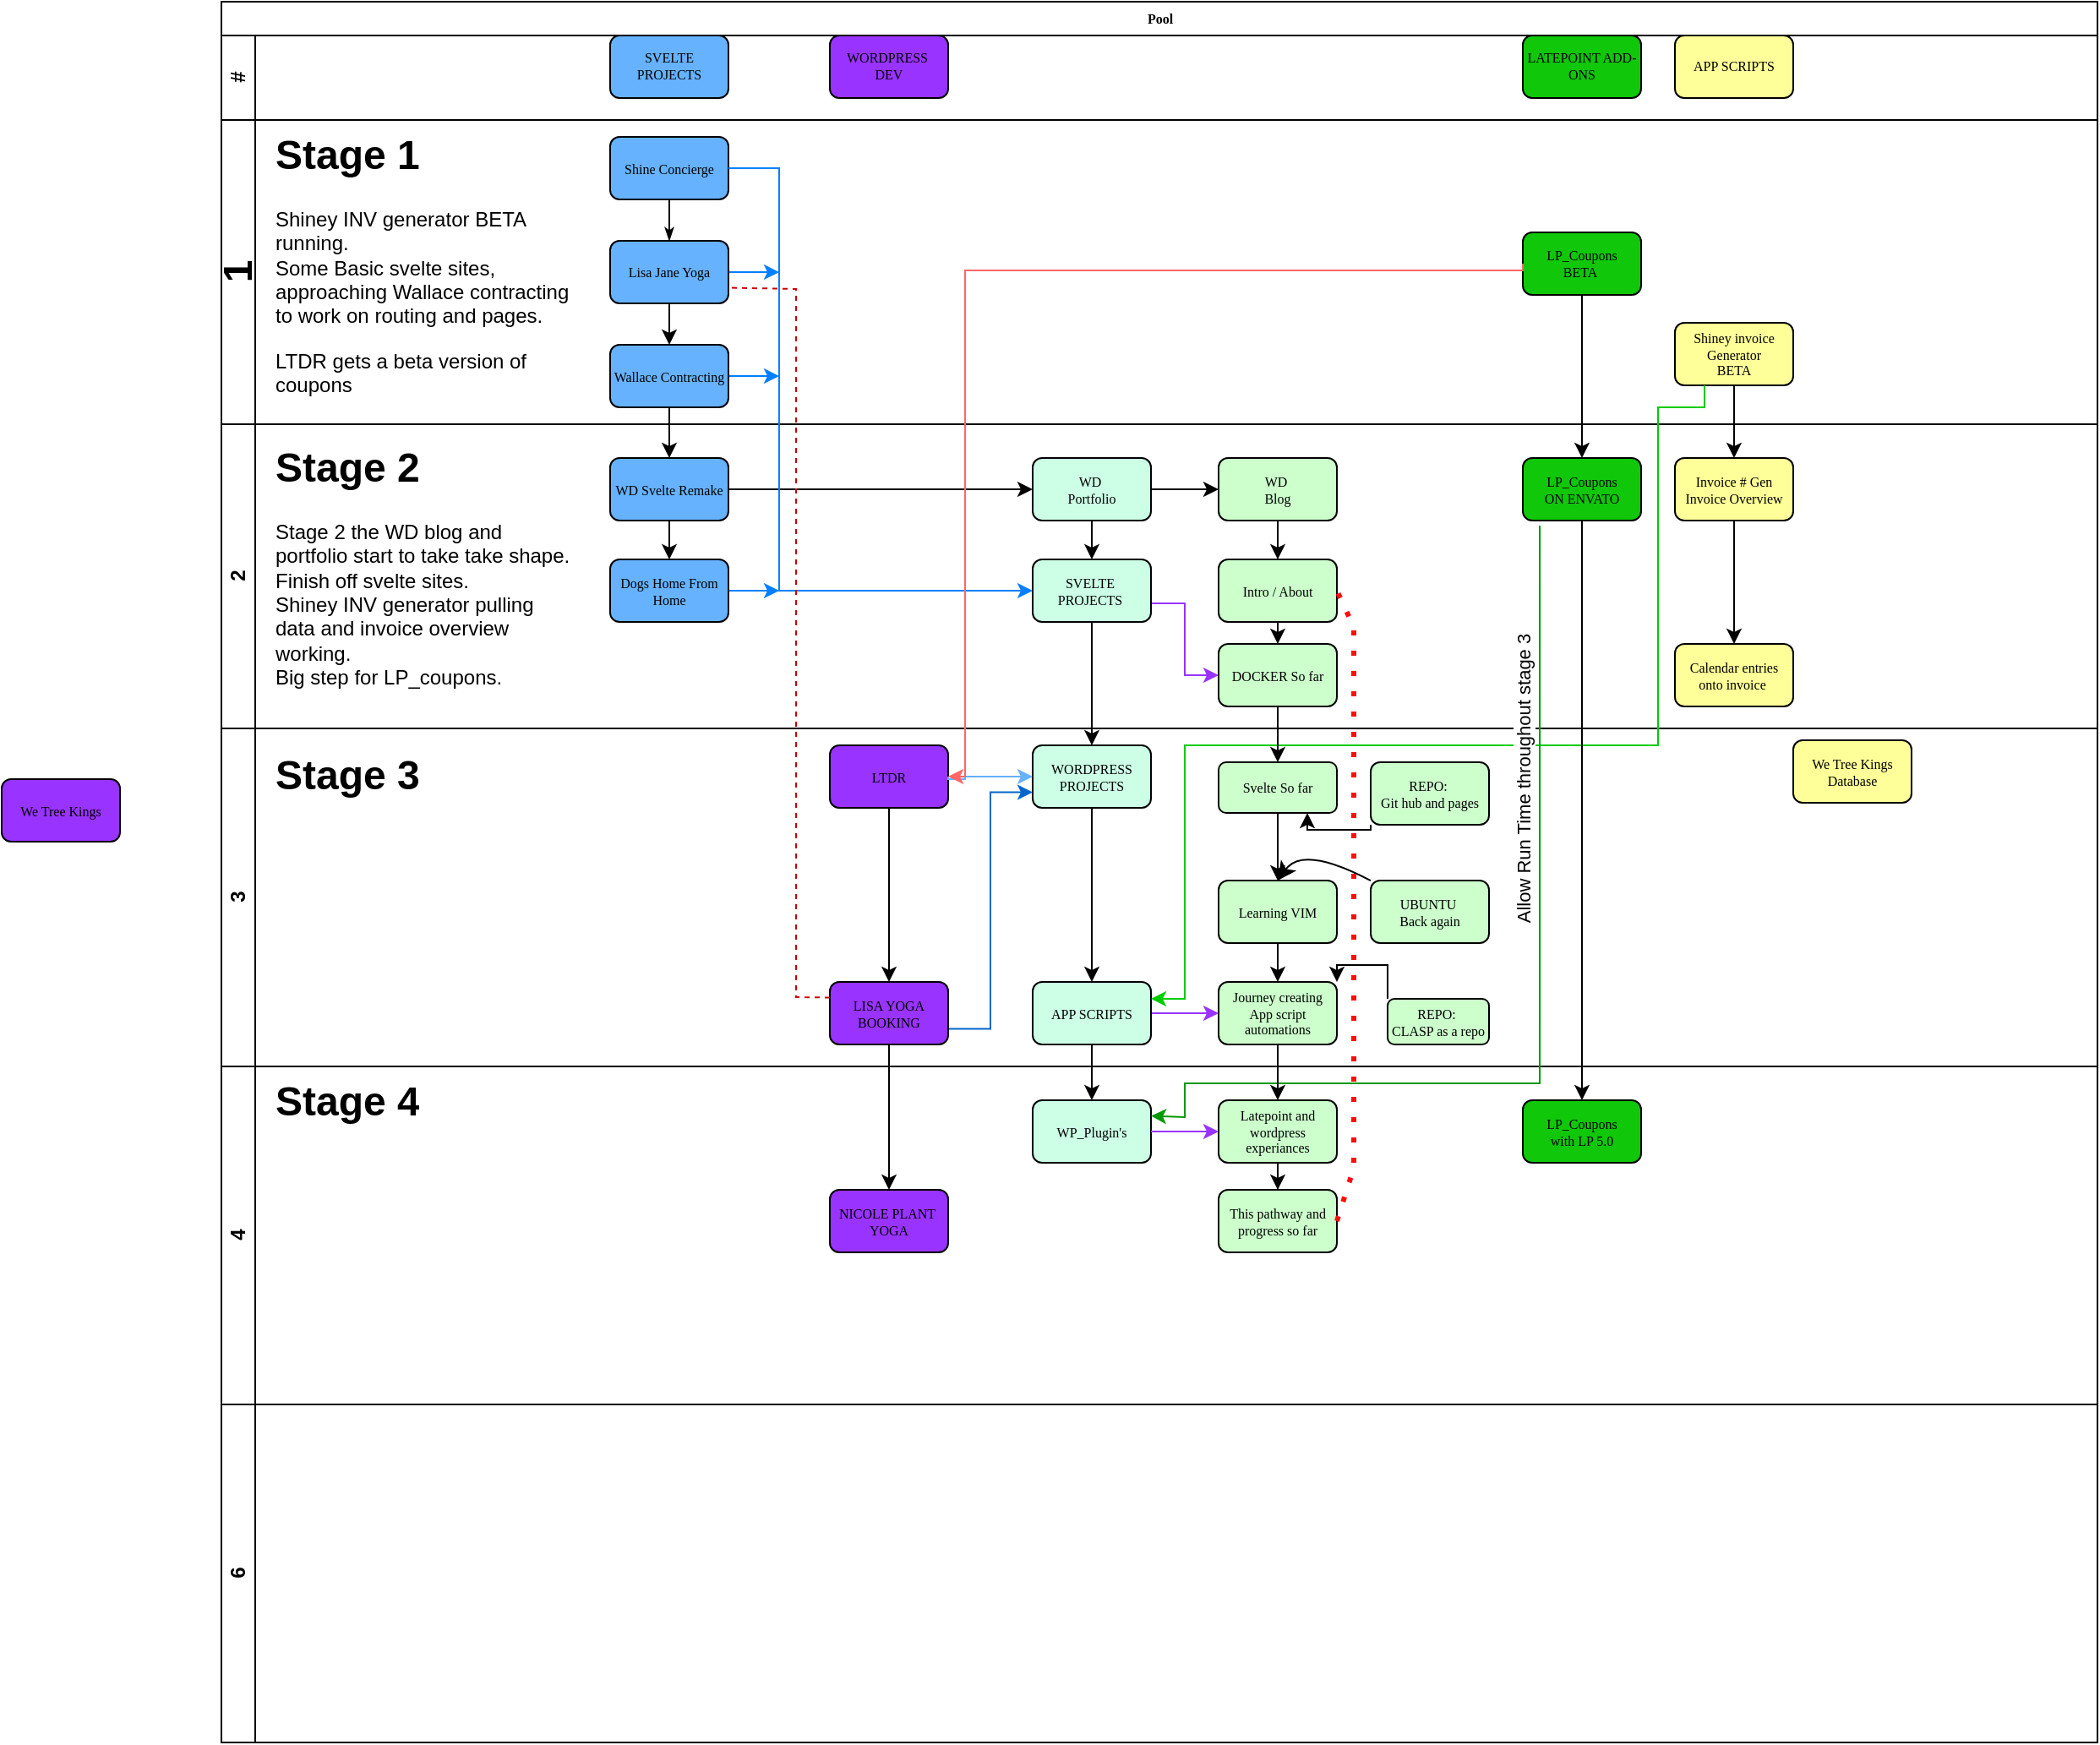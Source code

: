 <mxfile version="24.7.12">
  <diagram name="Page-1" id="c7488fd3-1785-93aa-aadb-54a6760d102a">
    <mxGraphModel dx="1171" dy="573" grid="1" gridSize="10" guides="1" tooltips="1" connect="1" arrows="1" fold="1" page="1" pageScale="1" pageWidth="1100" pageHeight="850" background="none" math="0" shadow="0">
      <root>
        <mxCell id="0" />
        <mxCell id="1" parent="0" />
        <mxCell id="2b4e8129b02d487f-1" value="Pool" style="swimlane;html=1;childLayout=stackLayout;horizontal=1;startSize=20;horizontalStack=0;rounded=0;shadow=0;labelBackgroundColor=none;strokeWidth=1;fontFamily=Verdana;fontSize=8;align=center;" parent="1" vertex="1">
          <mxGeometry x="150" y="90" width="1110" height="1030" as="geometry">
            <mxRectangle x="170" y="80" width="60" height="20" as="alternateBounds" />
          </mxGeometry>
        </mxCell>
        <mxCell id="2b4e8129b02d487f-2" value="#" style="swimlane;html=1;startSize=20;horizontal=0;" parent="2b4e8129b02d487f-1" vertex="1">
          <mxGeometry y="20" width="1110" height="50" as="geometry">
            <mxRectangle y="20" width="880" height="30" as="alternateBounds" />
          </mxGeometry>
        </mxCell>
        <mxCell id="45J83I2L-TXOmdsXCZDt-8" value="SVELTE PROJECTS" style="rounded=1;whiteSpace=wrap;html=1;shadow=0;labelBackgroundColor=none;strokeWidth=1;fontFamily=Verdana;fontSize=8;align=center;fillColor=#66B2FF;" parent="2b4e8129b02d487f-2" vertex="1">
          <mxGeometry x="230" y="-2.842e-14" width="70" height="37" as="geometry" />
        </mxCell>
        <mxCell id="45J83I2L-TXOmdsXCZDt-49" value="WORDPRESS&amp;nbsp;&lt;br&gt;DEV" style="rounded=1;whiteSpace=wrap;html=1;shadow=0;labelBackgroundColor=none;strokeWidth=1;fontFamily=Verdana;fontSize=8;align=center;fillColor=#9933FF;" parent="2b4e8129b02d487f-2" vertex="1">
          <mxGeometry x="360" y="-5.684e-14" width="70" height="37" as="geometry" />
        </mxCell>
        <mxCell id="45J83I2L-TXOmdsXCZDt-10" value="LATEPOINT ADD-ONS" style="rounded=1;whiteSpace=wrap;html=1;shadow=0;labelBackgroundColor=none;strokeWidth=1;fontFamily=Verdana;fontSize=8;align=center;fillColor=#10C70A;" parent="2b4e8129b02d487f-2" vertex="1">
          <mxGeometry x="770" y="-2.842e-14" width="70" height="37" as="geometry" />
        </mxCell>
        <mxCell id="45J83I2L-TXOmdsXCZDt-12" value="APP SCRIPTS" style="rounded=1;whiteSpace=wrap;html=1;shadow=0;labelBackgroundColor=none;strokeWidth=1;fontFamily=Verdana;fontSize=8;align=center;fillColor=#FFFF99;" parent="2b4e8129b02d487f-2" vertex="1">
          <mxGeometry x="860" y="-2.842e-14" width="70" height="37" as="geometry" />
        </mxCell>
        <mxCell id="45J83I2L-TXOmdsXCZDt-28" value="" style="edgeStyle=orthogonalEdgeStyle;rounded=0;orthogonalLoop=1;jettySize=auto;html=1;" parent="2b4e8129b02d487f-1" source="45J83I2L-TXOmdsXCZDt-9" target="45J83I2L-TXOmdsXCZDt-27" edge="1">
          <mxGeometry relative="1" as="geometry" />
        </mxCell>
        <mxCell id="45J83I2L-TXOmdsXCZDt-19" value="" style="edgeStyle=orthogonalEdgeStyle;rounded=0;orthogonalLoop=1;jettySize=auto;html=1;entryX=0.5;entryY=0;entryDx=0;entryDy=0;" parent="2b4e8129b02d487f-1" source="45J83I2L-TXOmdsXCZDt-13" target="45J83I2L-TXOmdsXCZDt-20" edge="1">
          <mxGeometry relative="1" as="geometry">
            <mxPoint x="180" y="323" as="targetPoint" />
          </mxGeometry>
        </mxCell>
        <mxCell id="2b4e8129b02d487f-3" value="&lt;h1&gt;1&lt;/h1&gt;" style="swimlane;html=1;startSize=20;horizontal=0;" parent="2b4e8129b02d487f-1" vertex="1">
          <mxGeometry y="70" width="1110" height="180" as="geometry">
            <mxRectangle y="70" width="880" height="30" as="alternateBounds" />
          </mxGeometry>
        </mxCell>
        <mxCell id="2b4e8129b02d487f-6" value="Shine Concierge" style="rounded=1;whiteSpace=wrap;html=1;shadow=0;labelBackgroundColor=none;strokeWidth=1;fontFamily=Verdana;fontSize=8;align=center;fillColor=#66B2FF;" parent="2b4e8129b02d487f-3" vertex="1">
          <mxGeometry x="230" y="10.0" width="70" height="37" as="geometry" />
        </mxCell>
        <mxCell id="45J83I2L-TXOmdsXCZDt-118" style="edgeStyle=orthogonalEdgeStyle;rounded=0;orthogonalLoop=1;jettySize=auto;html=1;exitX=1;exitY=0.5;exitDx=0;exitDy=0;strokeColor=#007FFF;" parent="2b4e8129b02d487f-3" source="2b4e8129b02d487f-12" edge="1">
          <mxGeometry relative="1" as="geometry">
            <mxPoint x="330" y="90.333" as="targetPoint" />
          </mxGeometry>
        </mxCell>
        <mxCell id="2b4e8129b02d487f-12" value="Lisa Jane Yoga" style="rounded=1;whiteSpace=wrap;html=1;shadow=0;labelBackgroundColor=none;strokeWidth=1;fontFamily=Verdana;fontSize=8;align=center;fillColor=#66B2FF;" parent="2b4e8129b02d487f-3" vertex="1">
          <mxGeometry x="230" y="71.5" width="70" height="37" as="geometry" />
        </mxCell>
        <mxCell id="2b4e8129b02d487f-24" style="edgeStyle=orthogonalEdgeStyle;rounded=0;html=1;labelBackgroundColor=none;startArrow=none;startFill=0;startSize=5;endArrow=classicThin;endFill=1;endSize=5;jettySize=auto;orthogonalLoop=1;strokeWidth=1;fontFamily=Verdana;fontSize=8" parent="2b4e8129b02d487f-3" source="2b4e8129b02d487f-6" target="2b4e8129b02d487f-12" edge="1">
          <mxGeometry relative="1" as="geometry" />
        </mxCell>
        <mxCell id="45J83I2L-TXOmdsXCZDt-9" value="LP_Coupons&lt;br&gt;BETA&amp;nbsp;" style="rounded=1;whiteSpace=wrap;html=1;shadow=0;labelBackgroundColor=none;strokeWidth=1;fontFamily=Verdana;fontSize=8;align=center;fillColor=#10C70A;" parent="2b4e8129b02d487f-3" vertex="1">
          <mxGeometry x="770" y="66.5" width="70" height="37" as="geometry" />
        </mxCell>
        <mxCell id="45J83I2L-TXOmdsXCZDt-11" value="Shiney invoice Generator&lt;br&gt;BETA" style="rounded=1;whiteSpace=wrap;html=1;shadow=0;labelBackgroundColor=none;strokeWidth=1;fontFamily=Verdana;fontSize=8;align=center;fillColor=#FFFF99;" parent="2b4e8129b02d487f-3" vertex="1">
          <mxGeometry x="860" y="120" width="70" height="37" as="geometry" />
        </mxCell>
        <mxCell id="45J83I2L-TXOmdsXCZDt-119" style="edgeStyle=orthogonalEdgeStyle;rounded=0;orthogonalLoop=1;jettySize=auto;html=1;exitX=1;exitY=0.5;exitDx=0;exitDy=0;strokeColor=#007FFF;" parent="2b4e8129b02d487f-3" source="45J83I2L-TXOmdsXCZDt-13" edge="1">
          <mxGeometry relative="1" as="geometry">
            <mxPoint x="330" y="151.667" as="targetPoint" />
          </mxGeometry>
        </mxCell>
        <mxCell id="45J83I2L-TXOmdsXCZDt-13" value="Wallace Contracting" style="rounded=1;whiteSpace=wrap;html=1;shadow=0;labelBackgroundColor=none;strokeWidth=1;fontFamily=Verdana;fontSize=8;align=center;fillColor=#66B2FF;" parent="2b4e8129b02d487f-3" vertex="1">
          <mxGeometry x="230" y="133.0" width="70" height="37" as="geometry" />
        </mxCell>
        <mxCell id="45J83I2L-TXOmdsXCZDt-14" value="" style="endArrow=classic;html=1;rounded=0;exitX=0.5;exitY=1;exitDx=0;exitDy=0;entryX=0.5;entryY=0;entryDx=0;entryDy=0;" parent="2b4e8129b02d487f-3" source="2b4e8129b02d487f-12" target="45J83I2L-TXOmdsXCZDt-13" edge="1">
          <mxGeometry width="50" height="50" relative="1" as="geometry">
            <mxPoint x="350" y="210" as="sourcePoint" />
            <mxPoint x="400" y="160" as="targetPoint" />
          </mxGeometry>
        </mxCell>
        <mxCell id="45J83I2L-TXOmdsXCZDt-123" value="&lt;h1 style=&quot;margin-top: 0px;&quot;&gt;Stage 1&lt;/h1&gt;&lt;p&gt;Shiney INV generator BETA running.&amp;nbsp;&lt;br&gt;Some Basic svelte sites, approaching Wallace contracting to work on routing and pages.&lt;/p&gt;&lt;p&gt;LTDR gets a beta version of coupons&amp;nbsp;&lt;br&gt;&lt;br&gt;&lt;br&gt;&lt;/p&gt;" style="text;html=1;whiteSpace=wrap;overflow=hidden;rounded=0;" parent="2b4e8129b02d487f-3" vertex="1">
          <mxGeometry x="30" width="180" height="170" as="geometry" />
        </mxCell>
        <mxCell id="2b4e8129b02d487f-4" value="2" style="swimlane;html=1;startSize=20;horizontal=0;" parent="2b4e8129b02d487f-1" vertex="1">
          <mxGeometry y="250" width="1110" height="180" as="geometry" />
        </mxCell>
        <mxCell id="45J83I2L-TXOmdsXCZDt-24" value="" style="edgeStyle=orthogonalEdgeStyle;rounded=0;orthogonalLoop=1;jettySize=auto;html=1;" parent="2b4e8129b02d487f-4" source="45J83I2L-TXOmdsXCZDt-20" target="45J83I2L-TXOmdsXCZDt-23" edge="1">
          <mxGeometry relative="1" as="geometry" />
        </mxCell>
        <mxCell id="45J83I2L-TXOmdsXCZDt-39" value="" style="edgeStyle=orthogonalEdgeStyle;rounded=0;orthogonalLoop=1;jettySize=auto;html=1;" parent="2b4e8129b02d487f-4" source="45J83I2L-TXOmdsXCZDt-20" target="45J83I2L-TXOmdsXCZDt-38" edge="1">
          <mxGeometry relative="1" as="geometry" />
        </mxCell>
        <mxCell id="45J83I2L-TXOmdsXCZDt-20" value="WD Svelte Remake" style="rounded=1;whiteSpace=wrap;html=1;shadow=0;labelBackgroundColor=none;strokeWidth=1;fontFamily=Verdana;fontSize=8;align=center;fillColor=#66B2FF;" parent="2b4e8129b02d487f-4" vertex="1">
          <mxGeometry x="230" y="20.0" width="70" height="37" as="geometry" />
        </mxCell>
        <mxCell id="45J83I2L-TXOmdsXCZDt-26" value="" style="edgeStyle=orthogonalEdgeStyle;rounded=0;orthogonalLoop=1;jettySize=auto;html=1;" parent="2b4e8129b02d487f-4" source="45J83I2L-TXOmdsXCZDt-23" target="45J83I2L-TXOmdsXCZDt-25" edge="1">
          <mxGeometry relative="1" as="geometry" />
        </mxCell>
        <mxCell id="45J83I2L-TXOmdsXCZDt-30" value="" style="edgeStyle=orthogonalEdgeStyle;rounded=0;orthogonalLoop=1;jettySize=auto;html=1;" parent="2b4e8129b02d487f-4" source="45J83I2L-TXOmdsXCZDt-23" target="45J83I2L-TXOmdsXCZDt-29" edge="1">
          <mxGeometry relative="1" as="geometry" />
        </mxCell>
        <mxCell id="45J83I2L-TXOmdsXCZDt-23" value="WD&amp;nbsp;&lt;br&gt;Portfolio" style="rounded=1;whiteSpace=wrap;html=1;shadow=0;labelBackgroundColor=none;strokeWidth=1;fontFamily=Verdana;fontSize=8;align=center;fillColor=#CCFFE6;" parent="2b4e8129b02d487f-4" vertex="1">
          <mxGeometry x="480" y="20.0" width="70" height="37" as="geometry" />
        </mxCell>
        <mxCell id="45J83I2L-TXOmdsXCZDt-32" value="" style="edgeStyle=orthogonalEdgeStyle;rounded=0;orthogonalLoop=1;jettySize=auto;html=1;" parent="2b4e8129b02d487f-4" source="45J83I2L-TXOmdsXCZDt-25" target="45J83I2L-TXOmdsXCZDt-31" edge="1">
          <mxGeometry relative="1" as="geometry" />
        </mxCell>
        <mxCell id="45J83I2L-TXOmdsXCZDt-25" value="WD&amp;nbsp;&lt;br&gt;Blog" style="rounded=1;whiteSpace=wrap;html=1;shadow=0;labelBackgroundColor=none;strokeWidth=1;fontFamily=Verdana;fontSize=8;align=center;fillColor=#CCFFCC;" parent="2b4e8129b02d487f-4" vertex="1">
          <mxGeometry x="590" y="20.0" width="70" height="37" as="geometry" />
        </mxCell>
        <mxCell id="45J83I2L-TXOmdsXCZDt-37" style="edgeStyle=orthogonalEdgeStyle;rounded=0;orthogonalLoop=1;jettySize=auto;html=1;exitX=1;exitY=0.5;exitDx=0;exitDy=0;entryX=0;entryY=0.5;entryDx=0;entryDy=0;strokeColor=#9933FF;" parent="2b4e8129b02d487f-4" source="45J83I2L-TXOmdsXCZDt-29" target="45J83I2L-TXOmdsXCZDt-35" edge="1">
          <mxGeometry relative="1" as="geometry">
            <mxPoint x="430" y="168.5" as="targetPoint" />
            <Array as="points">
              <mxPoint x="550" y="106" />
              <mxPoint x="570" y="106" />
              <mxPoint x="570" y="149" />
            </Array>
          </mxGeometry>
        </mxCell>
        <mxCell id="45J83I2L-TXOmdsXCZDt-29" value="SVELTE&amp;nbsp;&lt;br&gt;PROJECTS&amp;nbsp;" style="rounded=1;whiteSpace=wrap;html=1;shadow=0;labelBackgroundColor=none;strokeWidth=1;fontFamily=Verdana;fontSize=8;align=center;fillColor=#CCFFE6;" parent="2b4e8129b02d487f-4" vertex="1">
          <mxGeometry x="480" y="80" width="70" height="37" as="geometry" />
        </mxCell>
        <mxCell id="45J83I2L-TXOmdsXCZDt-84" style="edgeStyle=orthogonalEdgeStyle;rounded=0;orthogonalLoop=1;jettySize=auto;html=1;exitX=0.5;exitY=1;exitDx=0;exitDy=0;entryX=0.5;entryY=0;entryDx=0;entryDy=0;" parent="2b4e8129b02d487f-4" source="45J83I2L-TXOmdsXCZDt-31" target="45J83I2L-TXOmdsXCZDt-35" edge="1">
          <mxGeometry relative="1" as="geometry" />
        </mxCell>
        <mxCell id="45J83I2L-TXOmdsXCZDt-31" value="Intro / About" style="rounded=1;whiteSpace=wrap;html=1;shadow=0;labelBackgroundColor=none;strokeWidth=1;fontFamily=Verdana;fontSize=8;align=center;fillColor=#CCFFCC;" parent="2b4e8129b02d487f-4" vertex="1">
          <mxGeometry x="590" y="80" width="70" height="37" as="geometry" />
        </mxCell>
        <mxCell id="45J83I2L-TXOmdsXCZDt-27" value="LP_Coupons&lt;br&gt;ON ENVATO" style="rounded=1;whiteSpace=wrap;html=1;shadow=0;labelBackgroundColor=none;strokeWidth=1;fontFamily=Verdana;fontSize=8;align=center;fillColor=#10C70A;" parent="2b4e8129b02d487f-4" vertex="1">
          <mxGeometry x="770" y="20" width="70" height="37" as="geometry" />
        </mxCell>
        <mxCell id="45J83I2L-TXOmdsXCZDt-35" value="DOCKER So far" style="rounded=1;whiteSpace=wrap;html=1;shadow=0;labelBackgroundColor=none;strokeWidth=1;fontFamily=Verdana;fontSize=8;align=center;fillColor=#CCFFCC;" parent="2b4e8129b02d487f-4" vertex="1">
          <mxGeometry x="590" y="130" width="70" height="37" as="geometry" />
        </mxCell>
        <mxCell id="45J83I2L-TXOmdsXCZDt-120" style="edgeStyle=orthogonalEdgeStyle;rounded=0;orthogonalLoop=1;jettySize=auto;html=1;exitX=1;exitY=0.5;exitDx=0;exitDy=0;strokeColor=#007FFF;" parent="2b4e8129b02d487f-4" source="45J83I2L-TXOmdsXCZDt-38" edge="1">
          <mxGeometry relative="1" as="geometry">
            <mxPoint x="330" y="98.333" as="targetPoint" />
          </mxGeometry>
        </mxCell>
        <mxCell id="45J83I2L-TXOmdsXCZDt-38" value="Dogs Home From Home" style="rounded=1;whiteSpace=wrap;html=1;shadow=0;labelBackgroundColor=none;strokeWidth=1;fontFamily=Verdana;fontSize=8;align=center;fillColor=#66B2FF;" parent="2b4e8129b02d487f-4" vertex="1">
          <mxGeometry x="230" y="80" width="70" height="37" as="geometry" />
        </mxCell>
        <mxCell id="45J83I2L-TXOmdsXCZDt-127" value="" style="edgeStyle=orthogonalEdgeStyle;rounded=0;orthogonalLoop=1;jettySize=auto;html=1;" parent="2b4e8129b02d487f-4" source="45J83I2L-TXOmdsXCZDt-124" target="45J83I2L-TXOmdsXCZDt-126" edge="1">
          <mxGeometry relative="1" as="geometry" />
        </mxCell>
        <mxCell id="45J83I2L-TXOmdsXCZDt-124" value="Invoice # Gen&lt;br&gt;Invoice Overview" style="rounded=1;whiteSpace=wrap;html=1;shadow=0;labelBackgroundColor=none;strokeWidth=1;fontFamily=Verdana;fontSize=8;align=center;fillColor=#FFFF99;" parent="2b4e8129b02d487f-4" vertex="1">
          <mxGeometry x="860" y="20" width="70" height="37" as="geometry" />
        </mxCell>
        <mxCell id="45J83I2L-TXOmdsXCZDt-126" value="Calendar entries onto invoice&amp;nbsp;" style="rounded=1;whiteSpace=wrap;html=1;shadow=0;labelBackgroundColor=none;strokeWidth=1;fontFamily=Verdana;fontSize=8;align=center;fillColor=#FFFF99;" parent="2b4e8129b02d487f-4" vertex="1">
          <mxGeometry x="860" y="130" width="70" height="37" as="geometry" />
        </mxCell>
        <mxCell id="45J83I2L-TXOmdsXCZDt-128" value="&lt;h1 style=&quot;margin-top: 0px;&quot;&gt;Stage 2&lt;/h1&gt;&lt;p&gt;Stage 2 the WD blog and portfolio start to take take shape.&amp;nbsp;&lt;br&gt;Finish off svelte sites.&amp;nbsp;&lt;br&gt;Shiney INV generator pulling data and invoice overview working.&lt;br&gt;Big step for LP_coupons.&amp;nbsp;&lt;br&gt;&lt;br&gt;&lt;/p&gt;" style="text;html=1;whiteSpace=wrap;overflow=hidden;rounded=0;" parent="2b4e8129b02d487f-4" vertex="1">
          <mxGeometry x="30" y="5" width="180" height="170" as="geometry" />
        </mxCell>
        <mxCell id="45J83I2L-TXOmdsXCZDt-58" value="3" style="swimlane;html=1;startSize=20;horizontal=0;" parent="2b4e8129b02d487f-1" vertex="1">
          <mxGeometry y="430" width="1110" height="200" as="geometry" />
        </mxCell>
        <mxCell id="45J83I2L-TXOmdsXCZDt-59" style="edgeStyle=orthogonalEdgeStyle;rounded=0;orthogonalLoop=1;jettySize=auto;html=1;exitX=1;exitY=0.5;exitDx=0;exitDy=0;strokeColor=#007FFF;" parent="45J83I2L-TXOmdsXCZDt-58" edge="1">
          <mxGeometry relative="1" as="geometry">
            <mxPoint x="160" y="-28" as="targetPoint" />
          </mxGeometry>
        </mxCell>
        <mxCell id="45J83I2L-TXOmdsXCZDt-53" value="" style="edgeStyle=orthogonalEdgeStyle;rounded=0;orthogonalLoop=1;jettySize=auto;html=1;" parent="45J83I2L-TXOmdsXCZDt-58" source="45J83I2L-TXOmdsXCZDt-33" target="45J83I2L-TXOmdsXCZDt-52" edge="1">
          <mxGeometry relative="1" as="geometry" />
        </mxCell>
        <mxCell id="45J83I2L-TXOmdsXCZDt-33" value="WORDPRESS&lt;br&gt;PROJECTS" style="rounded=1;whiteSpace=wrap;html=1;shadow=0;labelBackgroundColor=none;strokeWidth=1;fontFamily=Verdana;fontSize=8;align=center;fillColor=#CCFFE6;" parent="45J83I2L-TXOmdsXCZDt-58" vertex="1">
          <mxGeometry x="480" y="10" width="70" height="37" as="geometry" />
        </mxCell>
        <mxCell id="45J83I2L-TXOmdsXCZDt-91" style="edgeStyle=orthogonalEdgeStyle;rounded=0;orthogonalLoop=1;jettySize=auto;html=1;exitX=1;exitY=0.5;exitDx=0;exitDy=0;entryX=0;entryY=0.5;entryDx=0;entryDy=0;strokeColor=#9933FF;" parent="45J83I2L-TXOmdsXCZDt-58" source="45J83I2L-TXOmdsXCZDt-52" target="45J83I2L-TXOmdsXCZDt-86" edge="1">
          <mxGeometry relative="1" as="geometry" />
        </mxCell>
        <mxCell id="45J83I2L-TXOmdsXCZDt-52" value="APP SCRIPTS" style="rounded=1;whiteSpace=wrap;html=1;shadow=0;labelBackgroundColor=none;strokeWidth=1;fontFamily=Verdana;fontSize=8;align=center;fillColor=#CCFFE6;" parent="45J83I2L-TXOmdsXCZDt-58" vertex="1">
          <mxGeometry x="480" y="150" width="70" height="37" as="geometry" />
        </mxCell>
        <mxCell id="45J83I2L-TXOmdsXCZDt-122" style="edgeStyle=orthogonalEdgeStyle;rounded=0;orthogonalLoop=1;jettySize=auto;html=1;exitX=1;exitY=0.75;exitDx=0;exitDy=0;entryX=0;entryY=0.75;entryDx=0;entryDy=0;strokeColor=#0066CC;" parent="45J83I2L-TXOmdsXCZDt-58" source="45J83I2L-TXOmdsXCZDt-57" target="45J83I2L-TXOmdsXCZDt-33" edge="1">
          <mxGeometry relative="1" as="geometry" />
        </mxCell>
        <mxCell id="45J83I2L-TXOmdsXCZDt-57" value="LISA YOGA BOOKING" style="rounded=1;whiteSpace=wrap;html=1;shadow=0;labelBackgroundColor=none;strokeWidth=1;fontFamily=Verdana;fontSize=8;align=center;fillColor=#9933FF;" parent="45J83I2L-TXOmdsXCZDt-58" vertex="1">
          <mxGeometry x="360" y="150" width="70" height="37" as="geometry" />
        </mxCell>
        <mxCell id="45J83I2L-TXOmdsXCZDt-86" value="Journey creating App script automations" style="rounded=1;whiteSpace=wrap;html=1;shadow=0;labelBackgroundColor=none;strokeWidth=1;fontFamily=Verdana;fontSize=8;align=center;fillColor=#CCFFCC;" parent="45J83I2L-TXOmdsXCZDt-58" vertex="1">
          <mxGeometry x="590" y="150" width="70" height="37" as="geometry" />
        </mxCell>
        <mxCell id="45J83I2L-TXOmdsXCZDt-129" value="&lt;h1 style=&quot;margin-top: 0px;&quot;&gt;Stage 3&lt;/h1&gt;&lt;p&gt;&lt;br&gt;&lt;/p&gt;&lt;p&gt;&lt;br&gt;&lt;br&gt;&lt;/p&gt;" style="text;html=1;whiteSpace=wrap;overflow=hidden;rounded=0;" parent="45J83I2L-TXOmdsXCZDt-58" vertex="1">
          <mxGeometry x="30" y="7" width="180" height="170" as="geometry" />
        </mxCell>
        <mxCell id="45J83I2L-TXOmdsXCZDt-48" value="LTDR" style="rounded=1;whiteSpace=wrap;html=1;shadow=0;labelBackgroundColor=none;strokeWidth=1;fontFamily=Verdana;fontSize=8;align=center;fillColor=#9933FF;" parent="45J83I2L-TXOmdsXCZDt-58" vertex="1">
          <mxGeometry x="360" y="10" width="70" height="37" as="geometry" />
        </mxCell>
        <mxCell id="45J83I2L-TXOmdsXCZDt-94" style="edgeStyle=orthogonalEdgeStyle;rounded=0;orthogonalLoop=1;jettySize=auto;html=1;exitX=0.5;exitY=1;exitDx=0;exitDy=0;entryX=0.5;entryY=0;entryDx=0;entryDy=0;" parent="45J83I2L-TXOmdsXCZDt-58" source="45J83I2L-TXOmdsXCZDt-48" target="45J83I2L-TXOmdsXCZDt-57" edge="1">
          <mxGeometry relative="1" as="geometry" />
        </mxCell>
        <mxCell id="45J83I2L-TXOmdsXCZDt-50" style="edgeStyle=orthogonalEdgeStyle;rounded=0;orthogonalLoop=1;jettySize=auto;html=1;entryX=0;entryY=0.5;entryDx=0;entryDy=0;strokeColor=#66B2FF;exitX=1;exitY=0.5;exitDx=0;exitDy=0;" parent="45J83I2L-TXOmdsXCZDt-58" source="45J83I2L-TXOmdsXCZDt-48" target="45J83I2L-TXOmdsXCZDt-33" edge="1">
          <mxGeometry relative="1" as="geometry">
            <mxPoint x="430" y="-261" as="sourcePoint" />
            <Array as="points">
              <mxPoint x="430" y="30" />
              <mxPoint x="440" y="30" />
              <mxPoint x="440" y="29" />
            </Array>
          </mxGeometry>
        </mxCell>
        <mxCell id="45J83I2L-TXOmdsXCZDt-134" value="We Tree Kings&lt;br&gt;Database" style="rounded=1;whiteSpace=wrap;html=1;shadow=0;labelBackgroundColor=none;strokeWidth=1;fontFamily=Verdana;fontSize=8;align=center;fillColor=#FFFF99;" parent="45J83I2L-TXOmdsXCZDt-58" vertex="1">
          <mxGeometry x="930" y="7" width="70" height="37" as="geometry" />
        </mxCell>
        <mxCell id="W2ESr0Ucc6wEXgfvLqyk-9" value="" style="edgeStyle=orthogonalEdgeStyle;rounded=0;orthogonalLoop=1;jettySize=auto;html=1;entryX=0.5;entryY=0;entryDx=0;entryDy=0;" parent="45J83I2L-TXOmdsXCZDt-58" source="W2ESr0Ucc6wEXgfvLqyk-8" target="W2ESr0Ucc6wEXgfvLqyk-12" edge="1">
          <mxGeometry relative="1" as="geometry">
            <mxPoint x="625" y="70" as="targetPoint" />
          </mxGeometry>
        </mxCell>
        <mxCell id="W2ESr0Ucc6wEXgfvLqyk-8" value="Svelte So far" style="rounded=1;whiteSpace=wrap;html=1;shadow=0;labelBackgroundColor=none;strokeWidth=1;fontFamily=Verdana;fontSize=8;align=center;fillColor=#CCFFCC;" parent="45J83I2L-TXOmdsXCZDt-58" vertex="1">
          <mxGeometry x="590" y="20" width="70" height="30" as="geometry" />
        </mxCell>
        <mxCell id="W2ESr0Ucc6wEXgfvLqyk-12" value="Learning VIM" style="rounded=1;whiteSpace=wrap;html=1;shadow=0;labelBackgroundColor=none;strokeWidth=1;fontFamily=Verdana;fontSize=8;align=center;fillColor=#CCFFCC;" parent="45J83I2L-TXOmdsXCZDt-58" vertex="1">
          <mxGeometry x="590" y="90" width="70" height="37" as="geometry" />
        </mxCell>
        <mxCell id="W2ESr0Ucc6wEXgfvLqyk-13" value="" style="edgeStyle=orthogonalEdgeStyle;rounded=0;orthogonalLoop=1;jettySize=auto;html=1;" parent="45J83I2L-TXOmdsXCZDt-58" source="W2ESr0Ucc6wEXgfvLqyk-12" edge="1">
          <mxGeometry relative="1" as="geometry">
            <mxPoint x="625" y="150" as="targetPoint" />
          </mxGeometry>
        </mxCell>
        <mxCell id="begfX1O1rKuw_MJ6FvIX-2" value="" style="edgeStyle=none;curved=1;rounded=0;orthogonalLoop=1;jettySize=auto;html=1;fontSize=12;startSize=8;endSize=8;entryX=0.5;entryY=0;entryDx=0;entryDy=0;" parent="45J83I2L-TXOmdsXCZDt-58" source="begfX1O1rKuw_MJ6FvIX-1" target="W2ESr0Ucc6wEXgfvLqyk-12" edge="1">
          <mxGeometry relative="1" as="geometry">
            <Array as="points">
              <mxPoint x="640" y="69" />
            </Array>
          </mxGeometry>
        </mxCell>
        <mxCell id="begfX1O1rKuw_MJ6FvIX-1" value="UBUNTU&amp;nbsp;&lt;br&gt;Back again" style="rounded=1;whiteSpace=wrap;html=1;shadow=0;labelBackgroundColor=none;strokeWidth=1;fontFamily=Verdana;fontSize=8;align=center;fillColor=#CCFFCC;" parent="45J83I2L-TXOmdsXCZDt-58" vertex="1">
          <mxGeometry x="680" y="90" width="70" height="37" as="geometry" />
        </mxCell>
        <mxCell id="4fCW8hXkR_zAu6CyYoG9-2" style="edgeStyle=orthogonalEdgeStyle;rounded=0;orthogonalLoop=1;jettySize=auto;html=1;exitX=0;exitY=1;exitDx=0;exitDy=0;entryX=0.75;entryY=1;entryDx=0;entryDy=0;" edge="1" parent="45J83I2L-TXOmdsXCZDt-58" source="4fCW8hXkR_zAu6CyYoG9-1" target="W2ESr0Ucc6wEXgfvLqyk-8">
          <mxGeometry relative="1" as="geometry">
            <Array as="points">
              <mxPoint x="680" y="60" />
              <mxPoint x="642" y="60" />
            </Array>
          </mxGeometry>
        </mxCell>
        <mxCell id="4fCW8hXkR_zAu6CyYoG9-1" value="REPO:&amp;nbsp;&lt;br&gt;Git hub and pages" style="rounded=1;whiteSpace=wrap;html=1;shadow=0;labelBackgroundColor=none;strokeWidth=1;fontFamily=Verdana;fontSize=8;align=center;fillColor=#CCFFCC;" vertex="1" parent="45J83I2L-TXOmdsXCZDt-58">
          <mxGeometry x="680" y="20" width="70" height="37" as="geometry" />
        </mxCell>
        <mxCell id="4fCW8hXkR_zAu6CyYoG9-7" style="edgeStyle=orthogonalEdgeStyle;rounded=0;orthogonalLoop=1;jettySize=auto;html=1;exitX=0;exitY=0;exitDx=0;exitDy=0;entryX=1;entryY=0;entryDx=0;entryDy=0;" edge="1" parent="45J83I2L-TXOmdsXCZDt-58" source="4fCW8hXkR_zAu6CyYoG9-3" target="45J83I2L-TXOmdsXCZDt-86">
          <mxGeometry relative="1" as="geometry">
            <Array as="points">
              <mxPoint x="690" y="140" />
              <mxPoint x="660" y="140" />
            </Array>
          </mxGeometry>
        </mxCell>
        <mxCell id="4fCW8hXkR_zAu6CyYoG9-3" value="REPO:&amp;nbsp;&lt;br&gt;CLASP as a repo" style="rounded=1;whiteSpace=wrap;html=1;shadow=0;labelBackgroundColor=none;strokeWidth=1;fontFamily=Verdana;fontSize=8;align=center;fillColor=#CCFFCC;" vertex="1" parent="45J83I2L-TXOmdsXCZDt-58">
          <mxGeometry x="690" y="160" width="60" height="27" as="geometry" />
        </mxCell>
        <mxCell id="45J83I2L-TXOmdsXCZDt-34" value="" style="edgeStyle=orthogonalEdgeStyle;rounded=0;orthogonalLoop=1;jettySize=auto;html=1;entryX=0.5;entryY=0;entryDx=0;entryDy=0;" parent="2b4e8129b02d487f-1" source="45J83I2L-TXOmdsXCZDt-29" target="45J83I2L-TXOmdsXCZDt-33" edge="1">
          <mxGeometry relative="1" as="geometry">
            <mxPoint x="355" y="400" as="targetPoint" />
          </mxGeometry>
        </mxCell>
        <mxCell id="45J83I2L-TXOmdsXCZDt-93" style="edgeStyle=orthogonalEdgeStyle;rounded=0;orthogonalLoop=1;jettySize=auto;html=1;exitX=0.25;exitY=1;exitDx=0;exitDy=0;entryX=1;entryY=0.25;entryDx=0;entryDy=0;strokeColor=#00CC00;" parent="2b4e8129b02d487f-1" source="45J83I2L-TXOmdsXCZDt-11" target="45J83I2L-TXOmdsXCZDt-52" edge="1">
          <mxGeometry relative="1" as="geometry">
            <Array as="points">
              <mxPoint x="878" y="240" />
              <mxPoint x="850" y="240" />
              <mxPoint x="850" y="440" />
              <mxPoint x="570" y="440" />
              <mxPoint x="570" y="590" />
              <mxPoint x="550" y="590" />
            </Array>
          </mxGeometry>
        </mxCell>
        <mxCell id="45J83I2L-TXOmdsXCZDt-97" value="4" style="swimlane;html=1;startSize=20;horizontal=0;" parent="2b4e8129b02d487f-1" vertex="1">
          <mxGeometry y="630" width="1110" height="200" as="geometry" />
        </mxCell>
        <mxCell id="45J83I2L-TXOmdsXCZDt-98" style="edgeStyle=orthogonalEdgeStyle;rounded=0;orthogonalLoop=1;jettySize=auto;html=1;exitX=1;exitY=0.5;exitDx=0;exitDy=0;strokeColor=#007FFF;" parent="45J83I2L-TXOmdsXCZDt-97" edge="1">
          <mxGeometry relative="1" as="geometry">
            <mxPoint x="160" y="-28" as="targetPoint" />
          </mxGeometry>
        </mxCell>
        <mxCell id="45J83I2L-TXOmdsXCZDt-95" value="NICOLE PLANT&amp;nbsp;&lt;br&gt;YOGA" style="rounded=1;whiteSpace=wrap;html=1;shadow=0;labelBackgroundColor=none;strokeWidth=1;fontFamily=Verdana;fontSize=8;align=center;fillColor=#9933FF;" parent="45J83I2L-TXOmdsXCZDt-97" vertex="1">
          <mxGeometry x="360" y="73" width="70" height="37" as="geometry" />
        </mxCell>
        <mxCell id="45J83I2L-TXOmdsXCZDt-130" value="&lt;h1 style=&quot;margin-top: 0px;&quot;&gt;Stage 4&lt;/h1&gt;&lt;p&gt;&lt;br&gt;&lt;/p&gt;&lt;p&gt;&lt;br&gt;&lt;br&gt;&lt;/p&gt;" style="text;html=1;whiteSpace=wrap;overflow=hidden;rounded=0;" parent="45J83I2L-TXOmdsXCZDt-97" vertex="1">
          <mxGeometry x="30" width="180" height="170" as="geometry" />
        </mxCell>
        <mxCell id="45J83I2L-TXOmdsXCZDt-54" value="WP_Plugin&#39;s" style="rounded=1;whiteSpace=wrap;html=1;shadow=0;labelBackgroundColor=none;strokeWidth=1;fontFamily=Verdana;fontSize=8;align=center;fillColor=#CCFFE6;" parent="45J83I2L-TXOmdsXCZDt-97" vertex="1">
          <mxGeometry x="480" y="20" width="70" height="37" as="geometry" />
        </mxCell>
        <mxCell id="4fCW8hXkR_zAu6CyYoG9-9" value="" style="edgeStyle=orthogonalEdgeStyle;rounded=0;orthogonalLoop=1;jettySize=auto;html=1;" edge="1" parent="45J83I2L-TXOmdsXCZDt-97" source="45J83I2L-TXOmdsXCZDt-88" target="4fCW8hXkR_zAu6CyYoG9-8">
          <mxGeometry relative="1" as="geometry" />
        </mxCell>
        <mxCell id="45J83I2L-TXOmdsXCZDt-88" value="Latepoint and wordpress experiances" style="rounded=1;whiteSpace=wrap;html=1;shadow=0;labelBackgroundColor=none;strokeWidth=1;fontFamily=Verdana;fontSize=8;align=center;fillColor=#CCFFCC;" parent="45J83I2L-TXOmdsXCZDt-97" vertex="1">
          <mxGeometry x="590" y="20" width="70" height="37" as="geometry" />
        </mxCell>
        <mxCell id="45J83I2L-TXOmdsXCZDt-90" style="edgeStyle=orthogonalEdgeStyle;rounded=0;orthogonalLoop=1;jettySize=auto;html=1;exitX=1;exitY=0.5;exitDx=0;exitDy=0;entryX=0;entryY=0.5;entryDx=0;entryDy=0;strokeColor=#9933FF;" parent="45J83I2L-TXOmdsXCZDt-97" source="45J83I2L-TXOmdsXCZDt-54" target="45J83I2L-TXOmdsXCZDt-88" edge="1">
          <mxGeometry relative="1" as="geometry">
            <Array as="points">
              <mxPoint x="580" y="39" />
              <mxPoint x="590" y="39" />
            </Array>
          </mxGeometry>
        </mxCell>
        <mxCell id="45J83I2L-TXOmdsXCZDt-139" value="LP_Coupons&lt;br&gt;with LP 5.0" style="rounded=1;whiteSpace=wrap;html=1;shadow=0;labelBackgroundColor=none;strokeWidth=1;fontFamily=Verdana;fontSize=8;align=center;fillColor=#10C70A;" parent="45J83I2L-TXOmdsXCZDt-97" vertex="1">
          <mxGeometry x="770" y="20" width="70" height="37" as="geometry" />
        </mxCell>
        <mxCell id="4fCW8hXkR_zAu6CyYoG9-8" value="This pathway and&lt;br&gt;progress so far" style="rounded=1;whiteSpace=wrap;html=1;shadow=0;labelBackgroundColor=none;strokeWidth=1;fontFamily=Verdana;fontSize=8;align=center;fillColor=#CCFFCC;" vertex="1" parent="45J83I2L-TXOmdsXCZDt-97">
          <mxGeometry x="590" y="73" width="70" height="37" as="geometry" />
        </mxCell>
        <mxCell id="45J83I2L-TXOmdsXCZDt-112" value="6" style="swimlane;html=1;startSize=20;horizontal=0;" parent="2b4e8129b02d487f-1" vertex="1">
          <mxGeometry y="830" width="1110" height="200" as="geometry" />
        </mxCell>
        <mxCell id="45J83I2L-TXOmdsXCZDt-113" style="edgeStyle=orthogonalEdgeStyle;rounded=0;orthogonalLoop=1;jettySize=auto;html=1;exitX=1;exitY=0.5;exitDx=0;exitDy=0;strokeColor=#007FFF;" parent="45J83I2L-TXOmdsXCZDt-112" edge="1">
          <mxGeometry relative="1" as="geometry">
            <mxPoint x="160" y="-28" as="targetPoint" />
          </mxGeometry>
        </mxCell>
        <mxCell id="45J83I2L-TXOmdsXCZDt-96" value="" style="edgeStyle=orthogonalEdgeStyle;rounded=0;orthogonalLoop=1;jettySize=auto;html=1;" parent="2b4e8129b02d487f-1" source="45J83I2L-TXOmdsXCZDt-57" target="45J83I2L-TXOmdsXCZDt-95" edge="1">
          <mxGeometry relative="1" as="geometry" />
        </mxCell>
        <mxCell id="45J83I2L-TXOmdsXCZDt-117" style="edgeStyle=orthogonalEdgeStyle;rounded=0;orthogonalLoop=1;jettySize=auto;html=1;exitX=1;exitY=0.5;exitDx=0;exitDy=0;entryX=0;entryY=0.5;entryDx=0;entryDy=0;strokeColor=#007FFF;" parent="2b4e8129b02d487f-1" source="2b4e8129b02d487f-6" target="45J83I2L-TXOmdsXCZDt-29" edge="1">
          <mxGeometry relative="1" as="geometry">
            <mxPoint x="320" y="350" as="targetPoint" />
            <Array as="points">
              <mxPoint x="330" y="99" />
              <mxPoint x="330" y="349" />
            </Array>
          </mxGeometry>
        </mxCell>
        <mxCell id="45J83I2L-TXOmdsXCZDt-125" value="" style="edgeStyle=orthogonalEdgeStyle;rounded=0;orthogonalLoop=1;jettySize=auto;html=1;" parent="2b4e8129b02d487f-1" source="45J83I2L-TXOmdsXCZDt-11" target="45J83I2L-TXOmdsXCZDt-124" edge="1">
          <mxGeometry relative="1" as="geometry" />
        </mxCell>
        <mxCell id="45J83I2L-TXOmdsXCZDt-56" style="edgeStyle=orthogonalEdgeStyle;rounded=0;orthogonalLoop=1;jettySize=auto;html=1;exitX=0;exitY=0.5;exitDx=0;exitDy=0;strokeColor=#FF6666;entryX=1;entryY=0.5;entryDx=0;entryDy=0;" parent="2b4e8129b02d487f-1" source="45J83I2L-TXOmdsXCZDt-9" target="45J83I2L-TXOmdsXCZDt-48" edge="1">
          <mxGeometry relative="1" as="geometry">
            <mxPoint x="290" y="140" as="targetPoint" />
            <Array as="points">
              <mxPoint x="440" y="159" />
              <mxPoint x="440" y="459" />
            </Array>
          </mxGeometry>
        </mxCell>
        <mxCell id="45J83I2L-TXOmdsXCZDt-135" value="" style="endArrow=none;dashed=1;html=1;rounded=0;entryX=1;entryY=0.75;entryDx=0;entryDy=0;exitX=0;exitY=0.25;exitDx=0;exitDy=0;strokeColor=#CC0000;" parent="2b4e8129b02d487f-1" source="45J83I2L-TXOmdsXCZDt-57" target="2b4e8129b02d487f-12" edge="1">
          <mxGeometry width="50" height="50" relative="1" as="geometry">
            <mxPoint x="430" y="390" as="sourcePoint" />
            <mxPoint x="480" y="340" as="targetPoint" />
            <Array as="points">
              <mxPoint x="340" y="589" />
              <mxPoint x="340" y="170" />
            </Array>
          </mxGeometry>
        </mxCell>
        <mxCell id="45J83I2L-TXOmdsXCZDt-55" value="" style="edgeStyle=orthogonalEdgeStyle;rounded=0;orthogonalLoop=1;jettySize=auto;html=1;" parent="2b4e8129b02d487f-1" source="45J83I2L-TXOmdsXCZDt-52" target="45J83I2L-TXOmdsXCZDt-54" edge="1">
          <mxGeometry relative="1" as="geometry" />
        </mxCell>
        <mxCell id="45J83I2L-TXOmdsXCZDt-136" value="" style="endArrow=classic;html=1;rounded=0;exitX=0.143;exitY=1.081;exitDx=0;exitDy=0;exitPerimeter=0;entryX=1;entryY=0.25;entryDx=0;entryDy=0;fillColor=#00CC00;strokeColor=#009900;" parent="2b4e8129b02d487f-1" source="45J83I2L-TXOmdsXCZDt-27" target="45J83I2L-TXOmdsXCZDt-54" edge="1">
          <mxGeometry relative="1" as="geometry">
            <mxPoint x="730" y="315" as="sourcePoint" />
            <mxPoint x="550" y="575" as="targetPoint" />
            <Array as="points">
              <mxPoint x="780" y="640" />
              <mxPoint x="730" y="640" />
              <mxPoint x="570" y="640" />
              <mxPoint x="570" y="660" />
            </Array>
          </mxGeometry>
        </mxCell>
        <mxCell id="45J83I2L-TXOmdsXCZDt-137" value="Allow Run Time throughout stage 3" style="edgeLabel;resizable=0;html=1;;align=center;verticalAlign=middle;rotation=270;fillColor=#00CC00;" parent="45J83I2L-TXOmdsXCZDt-136" connectable="0" vertex="1">
          <mxGeometry relative="1" as="geometry">
            <mxPoint x="-10" y="-140" as="offset" />
          </mxGeometry>
        </mxCell>
        <mxCell id="45J83I2L-TXOmdsXCZDt-89" value="" style="edgeStyle=orthogonalEdgeStyle;rounded=0;orthogonalLoop=1;jettySize=auto;html=1;" parent="2b4e8129b02d487f-1" source="45J83I2L-TXOmdsXCZDt-86" target="45J83I2L-TXOmdsXCZDt-88" edge="1">
          <mxGeometry relative="1" as="geometry" />
        </mxCell>
        <mxCell id="45J83I2L-TXOmdsXCZDt-140" value="" style="edgeStyle=orthogonalEdgeStyle;rounded=0;orthogonalLoop=1;jettySize=auto;html=1;" parent="2b4e8129b02d487f-1" source="45J83I2L-TXOmdsXCZDt-27" target="45J83I2L-TXOmdsXCZDt-139" edge="1">
          <mxGeometry relative="1" as="geometry" />
        </mxCell>
        <mxCell id="W2ESr0Ucc6wEXgfvLqyk-7" value="" style="edgeStyle=orthogonalEdgeStyle;rounded=0;orthogonalLoop=1;jettySize=auto;html=1;entryX=0.5;entryY=0;entryDx=0;entryDy=0;" parent="2b4e8129b02d487f-1" source="45J83I2L-TXOmdsXCZDt-35" target="W2ESr0Ucc6wEXgfvLqyk-8" edge="1">
          <mxGeometry relative="1" as="geometry">
            <mxPoint x="630" y="450" as="targetPoint" />
          </mxGeometry>
        </mxCell>
        <mxCell id="4fCW8hXkR_zAu6CyYoG9-10" value="" style="endArrow=none;dashed=1;html=1;dashPattern=1 3;strokeWidth=3;rounded=0;entryX=1;entryY=0.5;entryDx=0;entryDy=0;exitX=1;exitY=0.5;exitDx=0;exitDy=0;strokeColor=#FF0D0D;" edge="1" parent="2b4e8129b02d487f-1" source="4fCW8hXkR_zAu6CyYoG9-8" target="45J83I2L-TXOmdsXCZDt-31">
          <mxGeometry width="50" height="50" relative="1" as="geometry">
            <mxPoint x="620" y="610" as="sourcePoint" />
            <mxPoint x="670" y="560" as="targetPoint" />
            <Array as="points">
              <mxPoint x="670" y="690" />
              <mxPoint x="670" y="530" />
              <mxPoint x="670" y="370" />
            </Array>
          </mxGeometry>
        </mxCell>
        <mxCell id="45J83I2L-TXOmdsXCZDt-133" value="We Tree Kings" style="rounded=1;whiteSpace=wrap;html=1;shadow=0;labelBackgroundColor=none;strokeWidth=1;fontFamily=Verdana;fontSize=8;align=center;fillColor=#9933FF;" parent="1" vertex="1">
          <mxGeometry x="20" y="550" width="70" height="37" as="geometry" />
        </mxCell>
      </root>
    </mxGraphModel>
  </diagram>
</mxfile>
